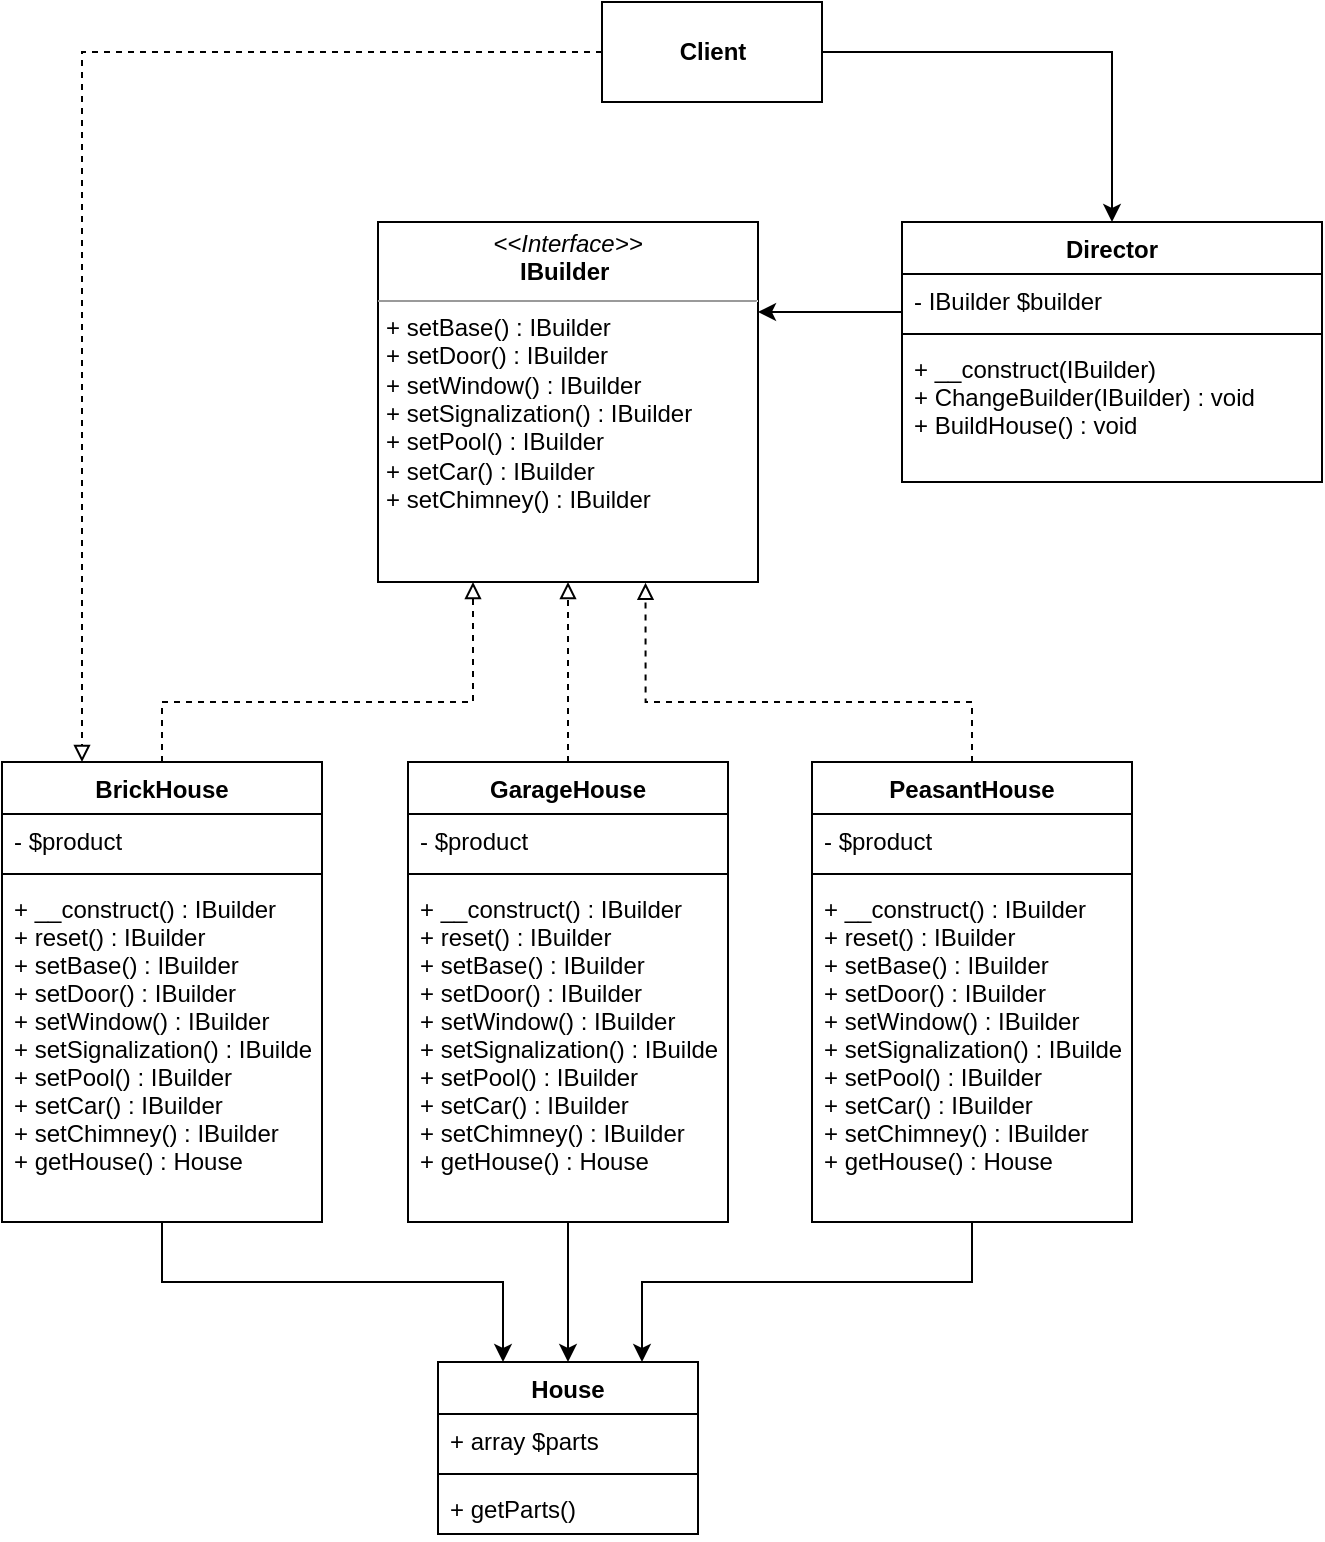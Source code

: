<mxfile version="13.9.9" type="device"><diagram id="C5RBs43oDa-KdzZeNtuy" name="Page-1"><mxGraphModel dx="1024" dy="592" grid="1" gridSize="10" guides="1" tooltips="1" connect="1" arrows="1" fold="1" page="1" pageScale="1" pageWidth="827" pageHeight="1169" math="0" shadow="0"><root><mxCell id="WIyWlLk6GJQsqaUBKTNV-0"/><mxCell id="WIyWlLk6GJQsqaUBKTNV-1" parent="WIyWlLk6GJQsqaUBKTNV-0"/><mxCell id="pBucMbZmkIujruGIg3n8-5" value="&lt;p style=&quot;margin: 0px ; margin-top: 4px ; text-align: center&quot;&gt;&lt;i&gt;&amp;lt;&amp;lt;Interface&amp;gt;&amp;gt;&lt;/i&gt;&lt;br&gt;&lt;/p&gt;&lt;div style=&quot;text-align: center&quot;&gt;&lt;span style=&quot;text-align: left&quot;&gt;&lt;b&gt;IBuilder&lt;/b&gt;&amp;nbsp;&lt;/span&gt;&lt;/div&gt;&lt;hr size=&quot;1&quot;&gt;&lt;p style=&quot;margin: 0px ; margin-left: 4px&quot;&gt;+ setBase() : IBuilder&lt;/p&gt;&lt;p style=&quot;margin: 0px ; margin-left: 4px&quot;&gt;+ setDoor() : IBuilder&lt;br&gt;+ setWindow() : IBuilder&lt;/p&gt;&lt;p style=&quot;margin: 0px ; margin-left: 4px&quot;&gt;+ setSignalization() : IBuilder&lt;/p&gt;&lt;p style=&quot;margin: 0px ; margin-left: 4px&quot;&gt;+ setPool() : IBuilder&lt;/p&gt;&lt;p style=&quot;margin: 0px ; margin-left: 4px&quot;&gt;+ setCar() : IBuilder&lt;/p&gt;&lt;p style=&quot;margin: 0px ; margin-left: 4px&quot;&gt;+ setChimney() : IBuilder&lt;/p&gt;" style="verticalAlign=top;align=left;overflow=fill;fontSize=12;fontFamily=Helvetica;html=1;" parent="WIyWlLk6GJQsqaUBKTNV-1" vertex="1"><mxGeometry x="238" y="140" width="190" height="180" as="geometry"/></mxCell><mxCell id="pBucMbZmkIujruGIg3n8-44" style="edgeStyle=orthogonalEdgeStyle;rounded=0;orthogonalLoop=1;jettySize=auto;html=1;entryX=0.25;entryY=1;entryDx=0;entryDy=0;endArrow=block;endFill=0;dashed=1;" parent="WIyWlLk6GJQsqaUBKTNV-1" source="pBucMbZmkIujruGIg3n8-6" target="pBucMbZmkIujruGIg3n8-5" edge="1"><mxGeometry relative="1" as="geometry"><Array as="points"><mxPoint x="130" y="380"/><mxPoint x="286" y="380"/></Array></mxGeometry></mxCell><mxCell id="pBucMbZmkIujruGIg3n8-6" value="BrickHouse&#10;" style="swimlane;fontStyle=1;align=center;verticalAlign=top;childLayout=stackLayout;horizontal=1;startSize=26;horizontalStack=0;resizeParent=1;resizeParentMax=0;resizeLast=0;collapsible=1;marginBottom=0;" parent="WIyWlLk6GJQsqaUBKTNV-1" vertex="1"><mxGeometry x="50" y="410" width="160" height="230" as="geometry"><mxRectangle x="130" y="370" width="100" height="26" as="alternateBounds"/></mxGeometry></mxCell><mxCell id="pBucMbZmkIujruGIg3n8-7" value="- $product" style="text;strokeColor=none;fillColor=none;align=left;verticalAlign=top;spacingLeft=4;spacingRight=4;overflow=hidden;rotatable=0;points=[[0,0.5],[1,0.5]];portConstraint=eastwest;" parent="pBucMbZmkIujruGIg3n8-6" vertex="1"><mxGeometry y="26" width="160" height="26" as="geometry"/></mxCell><mxCell id="pBucMbZmkIujruGIg3n8-8" value="" style="line;strokeWidth=1;fillColor=none;align=left;verticalAlign=middle;spacingTop=-1;spacingLeft=3;spacingRight=3;rotatable=0;labelPosition=right;points=[];portConstraint=eastwest;" parent="pBucMbZmkIujruGIg3n8-6" vertex="1"><mxGeometry y="52" width="160" height="8" as="geometry"/></mxCell><mxCell id="pBucMbZmkIujruGIg3n8-9" value="+ __construct() : IBuilder&#10;+ reset() : IBuilder&#10;+ setBase() : IBuilder&#10;+ setDoor() : IBuilder&#10;+ setWindow() : IBuilder&#10;+ setSignalization() : IBuilder&#10;+ setPool() : IBuilder&#10;+ setCar() : IBuilder&#10;+ setChimney() : IBuilder&#10;+ getHouse() : House" style="text;strokeColor=none;fillColor=none;align=left;verticalAlign=top;spacingLeft=4;spacingRight=4;overflow=hidden;rotatable=0;points=[[0,0.5],[1,0.5]];portConstraint=eastwest;" parent="pBucMbZmkIujruGIg3n8-6" vertex="1"><mxGeometry y="60" width="160" height="170" as="geometry"/></mxCell><mxCell id="pBucMbZmkIujruGIg3n8-42" style="edgeStyle=orthogonalEdgeStyle;rounded=0;orthogonalLoop=1;jettySize=auto;html=1;entryX=0.704;entryY=1.002;entryDx=0;entryDy=0;entryPerimeter=0;dashed=1;endArrow=block;endFill=0;" parent="WIyWlLk6GJQsqaUBKTNV-1" source="pBucMbZmkIujruGIg3n8-10" target="pBucMbZmkIujruGIg3n8-5" edge="1"><mxGeometry relative="1" as="geometry"><Array as="points"><mxPoint x="535" y="380"/><mxPoint x="372" y="380"/></Array></mxGeometry></mxCell><mxCell id="pBucMbZmkIujruGIg3n8-10" value="PeasantHouse" style="swimlane;fontStyle=1;align=center;verticalAlign=top;childLayout=stackLayout;horizontal=1;startSize=26;horizontalStack=0;resizeParent=1;resizeParentMax=0;resizeLast=0;collapsible=1;marginBottom=0;" parent="WIyWlLk6GJQsqaUBKTNV-1" vertex="1"><mxGeometry x="455" y="410" width="160" height="230" as="geometry"><mxRectangle x="450" y="224" width="110" height="26" as="alternateBounds"/></mxGeometry></mxCell><mxCell id="pBucMbZmkIujruGIg3n8-11" value="- $product" style="text;strokeColor=none;fillColor=none;align=left;verticalAlign=top;spacingLeft=4;spacingRight=4;overflow=hidden;rotatable=0;points=[[0,0.5],[1,0.5]];portConstraint=eastwest;" parent="pBucMbZmkIujruGIg3n8-10" vertex="1"><mxGeometry y="26" width="160" height="26" as="geometry"/></mxCell><mxCell id="pBucMbZmkIujruGIg3n8-12" value="" style="line;strokeWidth=1;fillColor=none;align=left;verticalAlign=middle;spacingTop=-1;spacingLeft=3;spacingRight=3;rotatable=0;labelPosition=right;points=[];portConstraint=eastwest;" parent="pBucMbZmkIujruGIg3n8-10" vertex="1"><mxGeometry y="52" width="160" height="8" as="geometry"/></mxCell><mxCell id="pBucMbZmkIujruGIg3n8-13" value="+ __construct() : IBuilder&#10;+ reset() : IBuilder&#10;+ setBase() : IBuilder&#10;+ setDoor() : IBuilder&#10;+ setWindow() : IBuilder&#10;+ setSignalization() : IBuilder&#10;+ setPool() : IBuilder&#10;+ setCar() : IBuilder&#10;+ setChimney() : IBuilder&#10;+ getHouse() : House" style="text;strokeColor=none;fillColor=none;align=left;verticalAlign=top;spacingLeft=4;spacingRight=4;overflow=hidden;rotatable=0;points=[[0,0.5],[1,0.5]];portConstraint=eastwest;" parent="pBucMbZmkIujruGIg3n8-10" vertex="1"><mxGeometry y="60" width="160" height="170" as="geometry"/></mxCell><mxCell id="pBucMbZmkIujruGIg3n8-43" style="edgeStyle=orthogonalEdgeStyle;rounded=0;orthogonalLoop=1;jettySize=auto;html=1;entryX=0.5;entryY=1;entryDx=0;entryDy=0;dashed=1;endArrow=block;endFill=0;" parent="WIyWlLk6GJQsqaUBKTNV-1" source="pBucMbZmkIujruGIg3n8-14" target="pBucMbZmkIujruGIg3n8-5" edge="1"><mxGeometry relative="1" as="geometry"/></mxCell><mxCell id="pBucMbZmkIujruGIg3n8-14" value="GarageHouse" style="swimlane;fontStyle=1;align=center;verticalAlign=top;childLayout=stackLayout;horizontal=1;startSize=26;horizontalStack=0;resizeParent=1;resizeParentMax=0;resizeLast=0;collapsible=1;marginBottom=0;" parent="WIyWlLk6GJQsqaUBKTNV-1" vertex="1"><mxGeometry x="253" y="410" width="160" height="230" as="geometry"><mxRectangle x="280" y="360" width="110" height="26" as="alternateBounds"/></mxGeometry></mxCell><mxCell id="pBucMbZmkIujruGIg3n8-15" value="- $product" style="text;strokeColor=none;fillColor=none;align=left;verticalAlign=top;spacingLeft=4;spacingRight=4;overflow=hidden;rotatable=0;points=[[0,0.5],[1,0.5]];portConstraint=eastwest;" parent="pBucMbZmkIujruGIg3n8-14" vertex="1"><mxGeometry y="26" width="160" height="26" as="geometry"/></mxCell><mxCell id="pBucMbZmkIujruGIg3n8-16" value="" style="line;strokeWidth=1;fillColor=none;align=left;verticalAlign=middle;spacingTop=-1;spacingLeft=3;spacingRight=3;rotatable=0;labelPosition=right;points=[];portConstraint=eastwest;" parent="pBucMbZmkIujruGIg3n8-14" vertex="1"><mxGeometry y="52" width="160" height="8" as="geometry"/></mxCell><mxCell id="pBucMbZmkIujruGIg3n8-17" value="+ __construct() : IBuilder&#10;+ reset() : IBuilder&#10;+ setBase() : IBuilder&#10;+ setDoor() : IBuilder&#10;+ setWindow() : IBuilder&#10;+ setSignalization() : IBuilder&#10;+ setPool() : IBuilder&#10;+ setCar() : IBuilder&#10;+ setChimney() : IBuilder&#10;+ getHouse() : House" style="text;strokeColor=none;fillColor=none;align=left;verticalAlign=top;spacingLeft=4;spacingRight=4;overflow=hidden;rotatable=0;points=[[0,0.5],[1,0.5]];portConstraint=eastwest;" parent="pBucMbZmkIujruGIg3n8-14" vertex="1"><mxGeometry y="60" width="160" height="170" as="geometry"/></mxCell><mxCell id="pBucMbZmkIujruGIg3n8-18" value="House" style="swimlane;fontStyle=1;align=center;verticalAlign=top;childLayout=stackLayout;horizontal=1;startSize=26;horizontalStack=0;resizeParent=1;resizeParentMax=0;resizeLast=0;collapsible=1;marginBottom=0;" parent="WIyWlLk6GJQsqaUBKTNV-1" vertex="1"><mxGeometry x="268" y="710" width="130" height="86" as="geometry"/></mxCell><mxCell id="pBucMbZmkIujruGIg3n8-19" value="+ array $parts" style="text;strokeColor=none;fillColor=none;align=left;verticalAlign=top;spacingLeft=4;spacingRight=4;overflow=hidden;rotatable=0;points=[[0,0.5],[1,0.5]];portConstraint=eastwest;" parent="pBucMbZmkIujruGIg3n8-18" vertex="1"><mxGeometry y="26" width="130" height="26" as="geometry"/></mxCell><mxCell id="pBucMbZmkIujruGIg3n8-20" value="" style="line;strokeWidth=1;fillColor=none;align=left;verticalAlign=middle;spacingTop=-1;spacingLeft=3;spacingRight=3;rotatable=0;labelPosition=right;points=[];portConstraint=eastwest;" parent="pBucMbZmkIujruGIg3n8-18" vertex="1"><mxGeometry y="52" width="130" height="8" as="geometry"/></mxCell><mxCell id="pBucMbZmkIujruGIg3n8-21" value="+ getParts()" style="text;strokeColor=none;fillColor=none;align=left;verticalAlign=top;spacingLeft=4;spacingRight=4;overflow=hidden;rotatable=0;points=[[0,0.5],[1,0.5]];portConstraint=eastwest;" parent="pBucMbZmkIujruGIg3n8-18" vertex="1"><mxGeometry y="60" width="130" height="26" as="geometry"/></mxCell><mxCell id="pBucMbZmkIujruGIg3n8-48" style="edgeStyle=orthogonalEdgeStyle;rounded=0;orthogonalLoop=1;jettySize=auto;html=1;entryX=1;entryY=0.25;entryDx=0;entryDy=0;endArrow=classic;endFill=1;" parent="WIyWlLk6GJQsqaUBKTNV-1" source="pBucMbZmkIujruGIg3n8-22" target="pBucMbZmkIujruGIg3n8-5" edge="1"><mxGeometry relative="1" as="geometry"><Array as="points"><mxPoint x="480" y="185"/><mxPoint x="480" y="185"/></Array></mxGeometry></mxCell><mxCell id="pBucMbZmkIujruGIg3n8-22" value="Director" style="swimlane;fontStyle=1;align=center;verticalAlign=top;childLayout=stackLayout;horizontal=1;startSize=26;horizontalStack=0;resizeParent=1;resizeParentMax=0;resizeLast=0;collapsible=1;marginBottom=0;flipV=0;flipH=0;" parent="WIyWlLk6GJQsqaUBKTNV-1" vertex="1"><mxGeometry x="500" y="140" width="210" height="130" as="geometry"><mxRectangle x="480" y="270" width="80" height="26" as="alternateBounds"/></mxGeometry></mxCell><mxCell id="pBucMbZmkIujruGIg3n8-23" value="- IBuilder $builder" style="text;strokeColor=none;fillColor=none;align=left;verticalAlign=top;spacingLeft=4;spacingRight=4;overflow=hidden;rotatable=0;points=[[0,0.5],[1,0.5]];portConstraint=eastwest;" parent="pBucMbZmkIujruGIg3n8-22" vertex="1"><mxGeometry y="26" width="210" height="26" as="geometry"/></mxCell><mxCell id="pBucMbZmkIujruGIg3n8-24" value="" style="line;strokeWidth=1;fillColor=none;align=left;verticalAlign=middle;spacingTop=-1;spacingLeft=3;spacingRight=3;rotatable=0;labelPosition=right;points=[];portConstraint=eastwest;" parent="pBucMbZmkIujruGIg3n8-22" vertex="1"><mxGeometry y="52" width="210" height="8" as="geometry"/></mxCell><mxCell id="pBucMbZmkIujruGIg3n8-25" value="+ __construct(IBuilder)&#10;+ ChangeBuilder(IBuilder) : void&#10;+ BuildHouse() : void&#10;" style="text;strokeColor=none;fillColor=none;align=left;verticalAlign=top;spacingLeft=4;spacingRight=4;overflow=hidden;rotatable=0;points=[[0,0.5],[1,0.5]];portConstraint=eastwest;" parent="pBucMbZmkIujruGIg3n8-22" vertex="1"><mxGeometry y="60" width="210" height="70" as="geometry"/></mxCell><mxCell id="pBucMbZmkIujruGIg3n8-45" style="edgeStyle=orthogonalEdgeStyle;rounded=0;orthogonalLoop=1;jettySize=auto;html=1;endArrow=classic;endFill=1;" parent="WIyWlLk6GJQsqaUBKTNV-1" source="pBucMbZmkIujruGIg3n8-13" target="pBucMbZmkIujruGIg3n8-18" edge="1"><mxGeometry relative="1" as="geometry"><Array as="points"><mxPoint x="535" y="670"/><mxPoint x="370" y="670"/></Array></mxGeometry></mxCell><mxCell id="pBucMbZmkIujruGIg3n8-46" style="edgeStyle=orthogonalEdgeStyle;rounded=0;orthogonalLoop=1;jettySize=auto;html=1;entryX=0.5;entryY=0;entryDx=0;entryDy=0;endArrow=classic;endFill=1;" parent="WIyWlLk6GJQsqaUBKTNV-1" source="pBucMbZmkIujruGIg3n8-17" target="pBucMbZmkIujruGIg3n8-18" edge="1"><mxGeometry relative="1" as="geometry"><Array as="points"><mxPoint x="333" y="650"/><mxPoint x="333" y="650"/></Array></mxGeometry></mxCell><mxCell id="pBucMbZmkIujruGIg3n8-47" style="edgeStyle=orthogonalEdgeStyle;rounded=0;orthogonalLoop=1;jettySize=auto;html=1;entryX=0.25;entryY=0;entryDx=0;entryDy=0;endArrow=classic;endFill=1;" parent="WIyWlLk6GJQsqaUBKTNV-1" source="pBucMbZmkIujruGIg3n8-9" target="pBucMbZmkIujruGIg3n8-18" edge="1"><mxGeometry relative="1" as="geometry"><Array as="points"><mxPoint x="130" y="670"/><mxPoint x="300" y="670"/></Array></mxGeometry></mxCell><mxCell id="pBucMbZmkIujruGIg3n8-50" style="edgeStyle=orthogonalEdgeStyle;rounded=0;orthogonalLoop=1;jettySize=auto;html=1;endArrow=classic;endFill=1;entryX=0.5;entryY=0;entryDx=0;entryDy=0;" parent="WIyWlLk6GJQsqaUBKTNV-1" source="pBucMbZmkIujruGIg3n8-49" target="pBucMbZmkIujruGIg3n8-22" edge="1"><mxGeometry relative="1" as="geometry"><mxPoint x="610" y="55" as="targetPoint"/></mxGeometry></mxCell><mxCell id="pBucMbZmkIujruGIg3n8-51" style="edgeStyle=orthogonalEdgeStyle;rounded=0;orthogonalLoop=1;jettySize=auto;html=1;entryX=0.25;entryY=0;entryDx=0;entryDy=0;endArrow=block;endFill=0;dashed=1;" parent="WIyWlLk6GJQsqaUBKTNV-1" source="pBucMbZmkIujruGIg3n8-49" target="pBucMbZmkIujruGIg3n8-6" edge="1"><mxGeometry relative="1" as="geometry"/></mxCell><mxCell id="pBucMbZmkIujruGIg3n8-49" value="&lt;b&gt;Client&lt;/b&gt;" style="html=1;" parent="WIyWlLk6GJQsqaUBKTNV-1" vertex="1"><mxGeometry x="350" y="30" width="110" height="50" as="geometry"/></mxCell></root></mxGraphModel></diagram></mxfile>
